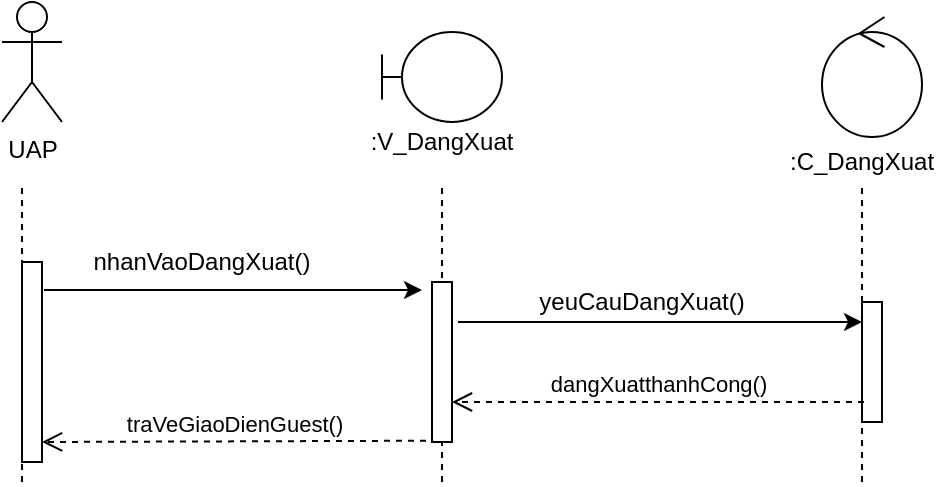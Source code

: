<mxfile version="14.1.1" type="github"><diagram id="hG1HyKbGBZ9PNzB4CfJS" name="Page-1"><mxGraphModel dx="1038" dy="548" grid="1" gridSize="10" guides="1" tooltips="1" connect="1" arrows="1" fold="1" page="1" pageScale="1" pageWidth="850" pageHeight="1100" math="0" shadow="0"><root><mxCell id="0"/><mxCell id="1" parent="0"/><mxCell id="LDrWJB3-7Lk3klPHpgs7-1" value="UAP" style="shape=umlActor;verticalLabelPosition=bottom;verticalAlign=top;html=1;outlineConnect=0;" vertex="1" parent="1"><mxGeometry x="170" y="70" width="30" height="60" as="geometry"/></mxCell><mxCell id="LDrWJB3-7Lk3klPHpgs7-2" value="" style="shape=umlBoundary;whiteSpace=wrap;html=1;" vertex="1" parent="1"><mxGeometry x="360" y="85" width="60" height="45" as="geometry"/></mxCell><mxCell id="LDrWJB3-7Lk3klPHpgs7-3" value="" style="ellipse;shape=umlControl;whiteSpace=wrap;html=1;" vertex="1" parent="1"><mxGeometry x="580" y="77.5" width="50" height="60" as="geometry"/></mxCell><mxCell id="LDrWJB3-7Lk3klPHpgs7-4" value=":C_DangXuat" style="text;html=1;strokeColor=none;fillColor=none;align=center;verticalAlign=middle;whiteSpace=wrap;rounded=0;" vertex="1" parent="1"><mxGeometry x="580" y="150" width="40" as="geometry"/></mxCell><mxCell id="LDrWJB3-7Lk3klPHpgs7-5" value=":V_DangXuat" style="text;html=1;strokeColor=none;fillColor=none;align=center;verticalAlign=middle;whiteSpace=wrap;rounded=0;" vertex="1" parent="1"><mxGeometry x="370" y="130" width="40" height="20" as="geometry"/></mxCell><mxCell id="LDrWJB3-7Lk3klPHpgs7-6" value="" style="endArrow=none;dashed=1;html=1;" edge="1" parent="1"><mxGeometry width="50" height="50" relative="1" as="geometry"><mxPoint x="600" y="310" as="sourcePoint"/><mxPoint x="600" y="160" as="targetPoint"/></mxGeometry></mxCell><mxCell id="LDrWJB3-7Lk3klPHpgs7-7" value="" style="endArrow=none;dashed=1;html=1;" edge="1" parent="1"><mxGeometry width="50" height="50" relative="1" as="geometry"><mxPoint x="390" y="310" as="sourcePoint"/><mxPoint x="390" y="160" as="targetPoint"/></mxGeometry></mxCell><mxCell id="LDrWJB3-7Lk3klPHpgs7-8" value="" style="endArrow=none;dashed=1;html=1;" edge="1" parent="1"><mxGeometry width="50" height="50" relative="1" as="geometry"><mxPoint x="180" y="310" as="sourcePoint"/><mxPoint x="180" y="160" as="targetPoint"/></mxGeometry></mxCell><mxCell id="LDrWJB3-7Lk3klPHpgs7-9" value="" style="html=1;points=[];perimeter=orthogonalPerimeter;" vertex="1" parent="1"><mxGeometry x="600" y="220" width="10" height="60" as="geometry"/></mxCell><mxCell id="LDrWJB3-7Lk3klPHpgs7-10" value="" style="html=1;points=[];perimeter=orthogonalPerimeter;" vertex="1" parent="1"><mxGeometry x="385" y="210" width="10" height="80" as="geometry"/></mxCell><mxCell id="LDrWJB3-7Lk3klPHpgs7-11" value="" style="html=1;points=[];perimeter=orthogonalPerimeter;" vertex="1" parent="1"><mxGeometry x="180" y="200" width="10" height="100" as="geometry"/></mxCell><mxCell id="LDrWJB3-7Lk3klPHpgs7-12" value="" style="endArrow=classic;html=1;" edge="1" parent="1"><mxGeometry width="50" height="50" relative="1" as="geometry"><mxPoint x="191" y="214" as="sourcePoint"/><mxPoint x="380" y="214" as="targetPoint"/><Array as="points"><mxPoint x="191" y="214"/></Array></mxGeometry></mxCell><mxCell id="LDrWJB3-7Lk3klPHpgs7-13" value="nhanVaoDangXuat()" style="text;html=1;strokeColor=none;fillColor=none;align=center;verticalAlign=middle;whiteSpace=wrap;rounded=0;" vertex="1" parent="1"><mxGeometry x="250" y="190" width="40" height="20" as="geometry"/></mxCell><mxCell id="LDrWJB3-7Lk3klPHpgs7-14" value="" style="endArrow=classic;html=1;" edge="1" parent="1"><mxGeometry width="50" height="50" relative="1" as="geometry"><mxPoint x="398" y="230" as="sourcePoint"/><mxPoint x="600" y="230" as="targetPoint"/></mxGeometry></mxCell><mxCell id="LDrWJB3-7Lk3klPHpgs7-15" value="yeuCauDangXuat()" style="text;html=1;strokeColor=none;fillColor=none;align=center;verticalAlign=middle;whiteSpace=wrap;rounded=0;" vertex="1" parent="1"><mxGeometry x="470" y="210" width="40" height="20" as="geometry"/></mxCell><mxCell id="LDrWJB3-7Lk3klPHpgs7-16" value="dangXuatthanhCong()" style="html=1;verticalAlign=bottom;endArrow=open;dashed=1;endSize=8;" edge="1" parent="1"><mxGeometry relative="1" as="geometry"><mxPoint x="601" y="270" as="sourcePoint"/><mxPoint x="395" y="270" as="targetPoint"/></mxGeometry></mxCell><mxCell id="LDrWJB3-7Lk3klPHpgs7-17" value="traVeGiaoDienGuest()" style="html=1;verticalAlign=bottom;endArrow=open;dashed=1;endSize=8;exitX=-0.3;exitY=0.992;exitDx=0;exitDy=0;exitPerimeter=0;" edge="1" parent="1" source="LDrWJB3-7Lk3klPHpgs7-10"><mxGeometry relative="1" as="geometry"><mxPoint x="460" y="270" as="sourcePoint"/><mxPoint x="190" y="290" as="targetPoint"/></mxGeometry></mxCell></root></mxGraphModel></diagram></mxfile>
